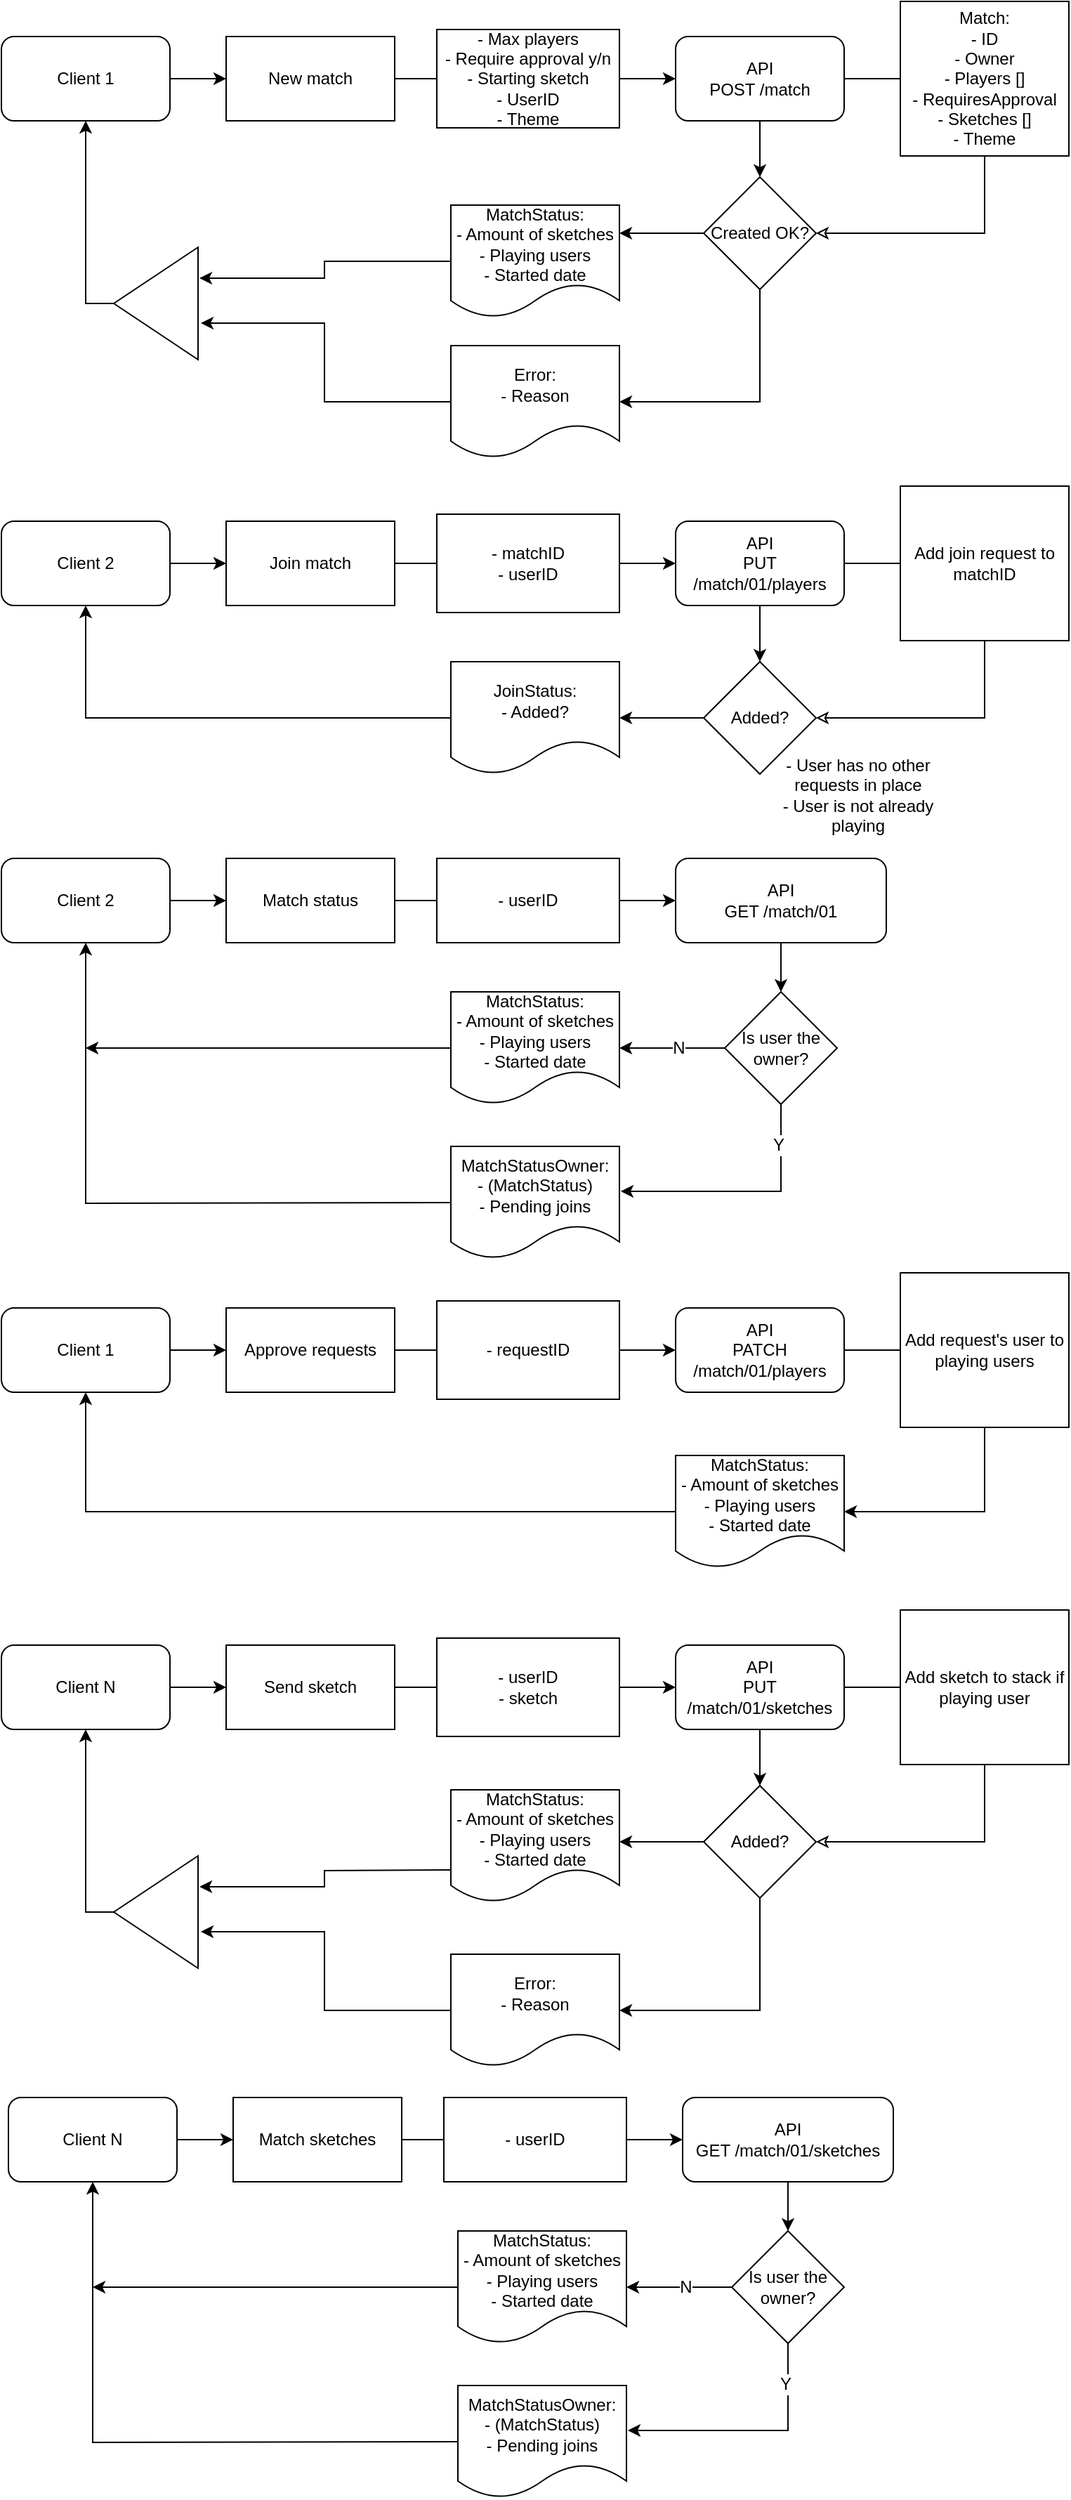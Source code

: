 <mxfile version="10.6.0" type="device"><diagram id="Wg35m0XFcVgBumcJ0pAf" name="Page-1"><mxGraphModel dx="918" dy="682" grid="1" gridSize="10" guides="1" tooltips="1" connect="1" arrows="1" fold="1" page="1" pageScale="1" pageWidth="850" pageHeight="1100" math="0" shadow="0"><root><mxCell id="0"/><mxCell id="1" parent="0"/><mxCell id="wpmWrGZYKBXb_5eLYAcZ-14" style="edgeStyle=orthogonalEdgeStyle;rounded=0;orthogonalLoop=1;jettySize=auto;html=1;exitX=1;exitY=0.5;exitDx=0;exitDy=0;entryX=0;entryY=0.5;entryDx=0;entryDy=0;endArrow=none;endFill=0;" edge="1" parent="1" source="wpmWrGZYKBXb_5eLYAcZ-1" target="wpmWrGZYKBXb_5eLYAcZ-2"><mxGeometry relative="1" as="geometry"/></mxCell><mxCell id="wpmWrGZYKBXb_5eLYAcZ-1" value="New match&lt;br&gt;" style="rounded=0;whiteSpace=wrap;html=1;" vertex="1" parent="1"><mxGeometry x="200" y="40" width="120" height="60" as="geometry"/></mxCell><mxCell id="wpmWrGZYKBXb_5eLYAcZ-11" style="edgeStyle=orthogonalEdgeStyle;rounded=0;orthogonalLoop=1;jettySize=auto;html=1;exitX=1;exitY=0.5;exitDx=0;exitDy=0;entryX=0;entryY=0.5;entryDx=0;entryDy=0;" edge="1" parent="1" source="wpmWrGZYKBXb_5eLYAcZ-2" target="wpmWrGZYKBXb_5eLYAcZ-10"><mxGeometry relative="1" as="geometry"/></mxCell><mxCell id="wpmWrGZYKBXb_5eLYAcZ-2" value="- Max players&lt;br&gt;- Require approval y/n&lt;br&gt;- Starting sketch&lt;br&gt;- UserID&lt;br&gt;- Theme&lt;br&gt;" style="rounded=0;whiteSpace=wrap;html=1;" vertex="1" parent="1"><mxGeometry x="350" y="35" width="130" height="70" as="geometry"/></mxCell><mxCell id="wpmWrGZYKBXb_5eLYAcZ-9" style="edgeStyle=orthogonalEdgeStyle;rounded=0;orthogonalLoop=1;jettySize=auto;html=1;exitX=1;exitY=0.5;exitDx=0;exitDy=0;entryX=0;entryY=0.5;entryDx=0;entryDy=0;" edge="1" parent="1" source="wpmWrGZYKBXb_5eLYAcZ-8" target="wpmWrGZYKBXb_5eLYAcZ-1"><mxGeometry relative="1" as="geometry"/></mxCell><mxCell id="wpmWrGZYKBXb_5eLYAcZ-8" value="Client 1&lt;br&gt;" style="rounded=1;whiteSpace=wrap;html=1;" vertex="1" parent="1"><mxGeometry x="40" y="40" width="120" height="60" as="geometry"/></mxCell><mxCell id="wpmWrGZYKBXb_5eLYAcZ-12" style="edgeStyle=orthogonalEdgeStyle;rounded=0;orthogonalLoop=1;jettySize=auto;html=1;exitX=0.5;exitY=1;exitDx=0;exitDy=0;entryX=0.5;entryY=0;entryDx=0;entryDy=0;" edge="1" parent="1" source="wpmWrGZYKBXb_5eLYAcZ-10" target="wpmWrGZYKBXb_5eLYAcZ-69"><mxGeometry relative="1" as="geometry"><mxPoint x="580" y="130" as="targetPoint"/></mxGeometry></mxCell><mxCell id="wpmWrGZYKBXb_5eLYAcZ-25" style="edgeStyle=orthogonalEdgeStyle;rounded=0;orthogonalLoop=1;jettySize=auto;html=1;exitX=1;exitY=0.5;exitDx=0;exitDy=0;entryX=0;entryY=0.5;entryDx=0;entryDy=0;endArrow=none;endFill=0;" edge="1" parent="1" source="wpmWrGZYKBXb_5eLYAcZ-10" target="wpmWrGZYKBXb_5eLYAcZ-24"><mxGeometry relative="1" as="geometry"/></mxCell><mxCell id="wpmWrGZYKBXb_5eLYAcZ-10" value="API&lt;br&gt;POST /match&lt;br&gt;" style="rounded=1;whiteSpace=wrap;html=1;" vertex="1" parent="1"><mxGeometry x="520" y="40" width="120" height="60" as="geometry"/></mxCell><mxCell id="wpmWrGZYKBXb_5eLYAcZ-26" style="edgeStyle=orthogonalEdgeStyle;rounded=0;orthogonalLoop=1;jettySize=auto;html=1;exitX=0.5;exitY=1;exitDx=0;exitDy=0;entryX=1;entryY=0.5;entryDx=0;entryDy=0;endArrow=classic;endFill=0;strokeWidth=1;" edge="1" parent="1" source="wpmWrGZYKBXb_5eLYAcZ-24" target="wpmWrGZYKBXb_5eLYAcZ-69"><mxGeometry relative="1" as="geometry"><mxPoint x="645" y="160" as="targetPoint"/></mxGeometry></mxCell><mxCell id="wpmWrGZYKBXb_5eLYAcZ-24" value="Match:&lt;br&gt;- ID&lt;br&gt;- Owner&lt;br&gt;- Players []&lt;br&gt;- RequiresApproval&lt;br&gt;- Sketches []&lt;br&gt;- Theme&lt;br&gt;" style="rounded=0;whiteSpace=wrap;html=1;" vertex="1" parent="1"><mxGeometry x="680" y="15" width="120" height="110" as="geometry"/></mxCell><mxCell id="wpmWrGZYKBXb_5eLYAcZ-71" style="edgeStyle=orthogonalEdgeStyle;rounded=0;orthogonalLoop=1;jettySize=auto;html=1;exitX=0;exitY=0.5;exitDx=0;exitDy=0;entryX=1;entryY=0.25;entryDx=0;entryDy=0;endArrow=classic;endFill=1;strokeWidth=1;" edge="1" parent="1" source="wpmWrGZYKBXb_5eLYAcZ-69" target="wpmWrGZYKBXb_5eLYAcZ-70"><mxGeometry relative="1" as="geometry"/></mxCell><mxCell id="wpmWrGZYKBXb_5eLYAcZ-74" style="edgeStyle=orthogonalEdgeStyle;rounded=0;orthogonalLoop=1;jettySize=auto;html=1;exitX=0.5;exitY=1;exitDx=0;exitDy=0;entryX=1;entryY=0.5;entryDx=0;entryDy=0;endArrow=classic;endFill=1;strokeWidth=1;" edge="1" parent="1" source="wpmWrGZYKBXb_5eLYAcZ-69" target="wpmWrGZYKBXb_5eLYAcZ-72"><mxGeometry relative="1" as="geometry"/></mxCell><mxCell id="wpmWrGZYKBXb_5eLYAcZ-69" value="Created OK?" style="rhombus;whiteSpace=wrap;html=1;" vertex="1" parent="1"><mxGeometry x="540" y="140" width="80" height="80" as="geometry"/></mxCell><mxCell id="wpmWrGZYKBXb_5eLYAcZ-76" style="edgeStyle=orthogonalEdgeStyle;rounded=0;orthogonalLoop=1;jettySize=auto;html=1;exitX=0;exitY=0.5;exitDx=0;exitDy=0;entryX=-0.017;entryY=0.275;entryDx=0;entryDy=0;entryPerimeter=0;endArrow=classic;endFill=1;strokeWidth=1;" edge="1" parent="1" source="wpmWrGZYKBXb_5eLYAcZ-70" target="wpmWrGZYKBXb_5eLYAcZ-75"><mxGeometry relative="1" as="geometry"/></mxCell><mxCell id="wpmWrGZYKBXb_5eLYAcZ-70" value="MatchStatus:&lt;br&gt;- Amount of sketches&lt;br&gt;- Playing users&lt;br&gt;- Started date&lt;br&gt;" style="shape=document;whiteSpace=wrap;html=1;boundedLbl=1;" vertex="1" parent="1"><mxGeometry x="360" y="160" width="120" height="80" as="geometry"/></mxCell><mxCell id="wpmWrGZYKBXb_5eLYAcZ-77" style="edgeStyle=orthogonalEdgeStyle;rounded=0;orthogonalLoop=1;jettySize=auto;html=1;exitX=0;exitY=0.5;exitDx=0;exitDy=0;entryX=-0.033;entryY=0.675;entryDx=0;entryDy=0;entryPerimeter=0;endArrow=classic;endFill=1;strokeWidth=1;" edge="1" parent="1" source="wpmWrGZYKBXb_5eLYAcZ-72" target="wpmWrGZYKBXb_5eLYAcZ-75"><mxGeometry relative="1" as="geometry"/></mxCell><mxCell id="wpmWrGZYKBXb_5eLYAcZ-72" value="Error:&lt;br&gt;- Reason&lt;br&gt;" style="shape=document;whiteSpace=wrap;html=1;boundedLbl=1;" vertex="1" parent="1"><mxGeometry x="360" y="260" width="120" height="80" as="geometry"/></mxCell><mxCell id="wpmWrGZYKBXb_5eLYAcZ-78" style="edgeStyle=orthogonalEdgeStyle;rounded=0;orthogonalLoop=1;jettySize=auto;html=1;exitX=0;exitY=0.5;exitDx=0;exitDy=0;entryX=0.5;entryY=1;entryDx=0;entryDy=0;endArrow=classic;endFill=1;strokeWidth=1;" edge="1" parent="1" source="wpmWrGZYKBXb_5eLYAcZ-75" target="wpmWrGZYKBXb_5eLYAcZ-8"><mxGeometry relative="1" as="geometry"/></mxCell><mxCell id="wpmWrGZYKBXb_5eLYAcZ-75" value="" style="triangle;whiteSpace=wrap;html=1;flipH=1;" vertex="1" parent="1"><mxGeometry x="120" y="190" width="60" height="80" as="geometry"/></mxCell><mxCell id="wpmWrGZYKBXb_5eLYAcZ-79" style="edgeStyle=orthogonalEdgeStyle;rounded=0;orthogonalLoop=1;jettySize=auto;html=1;exitX=1;exitY=0.5;exitDx=0;exitDy=0;entryX=0;entryY=0.5;entryDx=0;entryDy=0;endArrow=none;endFill=0;" edge="1" parent="1" source="wpmWrGZYKBXb_5eLYAcZ-80" target="wpmWrGZYKBXb_5eLYAcZ-82"><mxGeometry relative="1" as="geometry"/></mxCell><mxCell id="wpmWrGZYKBXb_5eLYAcZ-80" value="Join match" style="rounded=0;whiteSpace=wrap;html=1;" vertex="1" parent="1"><mxGeometry x="200" y="385" width="120" height="60" as="geometry"/></mxCell><mxCell id="wpmWrGZYKBXb_5eLYAcZ-81" style="edgeStyle=orthogonalEdgeStyle;rounded=0;orthogonalLoop=1;jettySize=auto;html=1;exitX=1;exitY=0.5;exitDx=0;exitDy=0;entryX=0;entryY=0.5;entryDx=0;entryDy=0;" edge="1" parent="1" source="wpmWrGZYKBXb_5eLYAcZ-82" target="wpmWrGZYKBXb_5eLYAcZ-87"><mxGeometry relative="1" as="geometry"/></mxCell><mxCell id="wpmWrGZYKBXb_5eLYAcZ-82" value="- matchID&lt;br&gt;- userID&lt;br&gt;" style="rounded=0;whiteSpace=wrap;html=1;" vertex="1" parent="1"><mxGeometry x="350" y="380" width="130" height="70" as="geometry"/></mxCell><mxCell id="wpmWrGZYKBXb_5eLYAcZ-83" style="edgeStyle=orthogonalEdgeStyle;rounded=0;orthogonalLoop=1;jettySize=auto;html=1;exitX=1;exitY=0.5;exitDx=0;exitDy=0;entryX=0;entryY=0.5;entryDx=0;entryDy=0;" edge="1" parent="1" source="wpmWrGZYKBXb_5eLYAcZ-84" target="wpmWrGZYKBXb_5eLYAcZ-80"><mxGeometry relative="1" as="geometry"/></mxCell><mxCell id="wpmWrGZYKBXb_5eLYAcZ-84" value="Client 2&lt;br&gt;" style="rounded=1;whiteSpace=wrap;html=1;" vertex="1" parent="1"><mxGeometry x="40" y="385" width="120" height="60" as="geometry"/></mxCell><mxCell id="wpmWrGZYKBXb_5eLYAcZ-85" style="edgeStyle=orthogonalEdgeStyle;rounded=0;orthogonalLoop=1;jettySize=auto;html=1;exitX=0.5;exitY=1;exitDx=0;exitDy=0;entryX=0.5;entryY=0;entryDx=0;entryDy=0;" edge="1" parent="1" source="wpmWrGZYKBXb_5eLYAcZ-87" target="wpmWrGZYKBXb_5eLYAcZ-92"><mxGeometry relative="1" as="geometry"><mxPoint x="580" y="475" as="targetPoint"/></mxGeometry></mxCell><mxCell id="wpmWrGZYKBXb_5eLYAcZ-86" style="edgeStyle=orthogonalEdgeStyle;rounded=0;orthogonalLoop=1;jettySize=auto;html=1;exitX=1;exitY=0.5;exitDx=0;exitDy=0;entryX=0;entryY=0.5;entryDx=0;entryDy=0;endArrow=none;endFill=0;" edge="1" parent="1" source="wpmWrGZYKBXb_5eLYAcZ-87" target="wpmWrGZYKBXb_5eLYAcZ-89"><mxGeometry relative="1" as="geometry"/></mxCell><mxCell id="wpmWrGZYKBXb_5eLYAcZ-87" value="API&lt;br&gt;PUT /match/01/players&lt;br&gt;" style="rounded=1;whiteSpace=wrap;html=1;" vertex="1" parent="1"><mxGeometry x="520" y="385" width="120" height="60" as="geometry"/></mxCell><mxCell id="wpmWrGZYKBXb_5eLYAcZ-88" style="edgeStyle=orthogonalEdgeStyle;rounded=0;orthogonalLoop=1;jettySize=auto;html=1;exitX=0.5;exitY=1;exitDx=0;exitDy=0;entryX=1;entryY=0.5;entryDx=0;entryDy=0;endArrow=classic;endFill=0;strokeWidth=1;" edge="1" parent="1" source="wpmWrGZYKBXb_5eLYAcZ-89" target="wpmWrGZYKBXb_5eLYAcZ-92"><mxGeometry relative="1" as="geometry"><mxPoint x="645" y="505" as="targetPoint"/></mxGeometry></mxCell><mxCell id="wpmWrGZYKBXb_5eLYAcZ-89" value="Add join request to matchID&lt;br&gt;" style="rounded=0;whiteSpace=wrap;html=1;" vertex="1" parent="1"><mxGeometry x="680" y="360" width="120" height="110" as="geometry"/></mxCell><mxCell id="wpmWrGZYKBXb_5eLYAcZ-90" style="edgeStyle=orthogonalEdgeStyle;rounded=0;orthogonalLoop=1;jettySize=auto;html=1;exitX=0;exitY=0.5;exitDx=0;exitDy=0;entryX=1;entryY=0.5;entryDx=0;entryDy=0;endArrow=classic;endFill=1;strokeWidth=1;" edge="1" parent="1" source="wpmWrGZYKBXb_5eLYAcZ-92" target="wpmWrGZYKBXb_5eLYAcZ-94"><mxGeometry relative="1" as="geometry"/></mxCell><mxCell id="wpmWrGZYKBXb_5eLYAcZ-92" value="Added?&lt;br&gt;" style="rhombus;whiteSpace=wrap;html=1;" vertex="1" parent="1"><mxGeometry x="540" y="485" width="80" height="80" as="geometry"/></mxCell><mxCell id="wpmWrGZYKBXb_5eLYAcZ-93" style="edgeStyle=orthogonalEdgeStyle;rounded=0;orthogonalLoop=1;jettySize=auto;html=1;exitX=0;exitY=0.5;exitDx=0;exitDy=0;entryX=0.5;entryY=1;entryDx=0;entryDy=0;endArrow=classic;endFill=1;strokeWidth=1;" edge="1" parent="1" source="wpmWrGZYKBXb_5eLYAcZ-94" target="wpmWrGZYKBXb_5eLYAcZ-84"><mxGeometry relative="1" as="geometry"><mxPoint x="181" y="557" as="targetPoint"/></mxGeometry></mxCell><mxCell id="wpmWrGZYKBXb_5eLYAcZ-94" value="JoinStatus:&lt;br&gt;- Added?&lt;br&gt;" style="shape=document;whiteSpace=wrap;html=1;boundedLbl=1;" vertex="1" parent="1"><mxGeometry x="360" y="485" width="120" height="80" as="geometry"/></mxCell><mxCell id="wpmWrGZYKBXb_5eLYAcZ-99" style="edgeStyle=orthogonalEdgeStyle;rounded=0;orthogonalLoop=1;jettySize=auto;html=1;exitX=1;exitY=0.5;exitDx=0;exitDy=0;entryX=0;entryY=0.5;entryDx=0;entryDy=0;endArrow=none;endFill=0;" edge="1" source="wpmWrGZYKBXb_5eLYAcZ-100" target="wpmWrGZYKBXb_5eLYAcZ-102" parent="1"><mxGeometry relative="1" as="geometry"/></mxCell><mxCell id="wpmWrGZYKBXb_5eLYAcZ-100" value="Match status" style="rounded=0;whiteSpace=wrap;html=1;" vertex="1" parent="1"><mxGeometry x="200" y="625" width="120" height="60" as="geometry"/></mxCell><mxCell id="wpmWrGZYKBXb_5eLYAcZ-101" style="edgeStyle=orthogonalEdgeStyle;rounded=0;orthogonalLoop=1;jettySize=auto;html=1;exitX=1;exitY=0.5;exitDx=0;exitDy=0;entryX=0;entryY=0.5;entryDx=0;entryDy=0;" edge="1" source="wpmWrGZYKBXb_5eLYAcZ-102" target="wpmWrGZYKBXb_5eLYAcZ-107" parent="1"><mxGeometry relative="1" as="geometry"/></mxCell><mxCell id="wpmWrGZYKBXb_5eLYAcZ-102" value="- userID&lt;br&gt;" style="rounded=0;whiteSpace=wrap;html=1;" vertex="1" parent="1"><mxGeometry x="350" y="625" width="130" height="60" as="geometry"/></mxCell><mxCell id="wpmWrGZYKBXb_5eLYAcZ-103" style="edgeStyle=orthogonalEdgeStyle;rounded=0;orthogonalLoop=1;jettySize=auto;html=1;exitX=1;exitY=0.5;exitDx=0;exitDy=0;entryX=0;entryY=0.5;entryDx=0;entryDy=0;" edge="1" source="wpmWrGZYKBXb_5eLYAcZ-104" target="wpmWrGZYKBXb_5eLYAcZ-100" parent="1"><mxGeometry relative="1" as="geometry"/></mxCell><mxCell id="wpmWrGZYKBXb_5eLYAcZ-104" value="Client 2&lt;br&gt;" style="rounded=1;whiteSpace=wrap;html=1;" vertex="1" parent="1"><mxGeometry x="40" y="625" width="120" height="60" as="geometry"/></mxCell><mxCell id="wpmWrGZYKBXb_5eLYAcZ-105" style="edgeStyle=orthogonalEdgeStyle;rounded=0;orthogonalLoop=1;jettySize=auto;html=1;exitX=0.5;exitY=1;exitDx=0;exitDy=0;entryX=0.5;entryY=0;entryDx=0;entryDy=0;" edge="1" source="wpmWrGZYKBXb_5eLYAcZ-107" target="wpmWrGZYKBXb_5eLYAcZ-112" parent="1"><mxGeometry relative="1" as="geometry"><mxPoint x="580" y="715" as="targetPoint"/></mxGeometry></mxCell><mxCell id="wpmWrGZYKBXb_5eLYAcZ-107" value="API&lt;br&gt;GET /match/01&lt;br&gt;" style="rounded=1;whiteSpace=wrap;html=1;" vertex="1" parent="1"><mxGeometry x="520" y="625" width="150" height="60" as="geometry"/></mxCell><mxCell id="wpmWrGZYKBXb_5eLYAcZ-111" style="edgeStyle=orthogonalEdgeStyle;rounded=0;orthogonalLoop=1;jettySize=auto;html=1;exitX=0.5;exitY=1;exitDx=0;exitDy=0;entryX=1.008;entryY=0.4;entryDx=0;entryDy=0;endArrow=classic;endFill=1;strokeWidth=1;entryPerimeter=0;" edge="1" source="wpmWrGZYKBXb_5eLYAcZ-112" target="wpmWrGZYKBXb_5eLYAcZ-198" parent="1"><mxGeometry relative="1" as="geometry"><mxPoint x="480" y="870" as="targetPoint"/></mxGeometry></mxCell><mxCell id="wpmWrGZYKBXb_5eLYAcZ-124" value="Y&lt;br&gt;" style="text;html=1;resizable=0;points=[];align=center;verticalAlign=middle;labelBackgroundColor=#ffffff;" vertex="1" connectable="0" parent="wpmWrGZYKBXb_5eLYAcZ-111"><mxGeometry x="-0.295" y="2" relative="1" as="geometry"><mxPoint x="-2" y="-35" as="offset"/></mxGeometry></mxCell><mxCell id="wpmWrGZYKBXb_5eLYAcZ-121" style="edgeStyle=orthogonalEdgeStyle;rounded=0;orthogonalLoop=1;jettySize=auto;html=1;exitX=0;exitY=0.5;exitDx=0;exitDy=0;entryX=1;entryY=0.5;entryDx=0;entryDy=0;endArrow=classic;endFill=1;strokeWidth=1;" edge="1" parent="1" source="wpmWrGZYKBXb_5eLYAcZ-112" target="wpmWrGZYKBXb_5eLYAcZ-122"><mxGeometry relative="1" as="geometry"><mxPoint x="495" y="765" as="targetPoint"/></mxGeometry></mxCell><mxCell id="wpmWrGZYKBXb_5eLYAcZ-123" value="N&lt;br&gt;" style="text;html=1;resizable=0;points=[];align=center;verticalAlign=middle;labelBackgroundColor=#ffffff;" vertex="1" connectable="0" parent="wpmWrGZYKBXb_5eLYAcZ-121"><mxGeometry x="-0.111" relative="1" as="geometry"><mxPoint as="offset"/></mxGeometry></mxCell><mxCell id="wpmWrGZYKBXb_5eLYAcZ-112" value="Is user the owner?" style="rhombus;whiteSpace=wrap;html=1;" vertex="1" parent="1"><mxGeometry x="555" y="720" width="80" height="80" as="geometry"/></mxCell><mxCell id="wpmWrGZYKBXb_5eLYAcZ-115" style="edgeStyle=orthogonalEdgeStyle;rounded=0;orthogonalLoop=1;jettySize=auto;html=1;exitX=0;exitY=0.5;exitDx=0;exitDy=0;entryX=0.5;entryY=1;entryDx=0;entryDy=0;endArrow=classic;endFill=1;strokeWidth=1;" edge="1" target="wpmWrGZYKBXb_5eLYAcZ-104" parent="1"><mxGeometry relative="1" as="geometry"><mxPoint x="360" y="870" as="sourcePoint"/><mxPoint x="182" y="829" as="targetPoint"/></mxGeometry></mxCell><mxCell id="wpmWrGZYKBXb_5eLYAcZ-131" style="edgeStyle=orthogonalEdgeStyle;rounded=0;orthogonalLoop=1;jettySize=auto;html=1;exitX=0;exitY=0.5;exitDx=0;exitDy=0;endArrow=classic;endFill=1;strokeWidth=1;" edge="1" parent="1" source="wpmWrGZYKBXb_5eLYAcZ-122"><mxGeometry relative="1" as="geometry"><mxPoint x="100" y="760" as="targetPoint"/></mxGeometry></mxCell><mxCell id="wpmWrGZYKBXb_5eLYAcZ-122" value="MatchStatus:&lt;br&gt;- Amount of sketches&lt;br&gt;- Playing users&lt;br&gt;- Started date&lt;br&gt;" style="shape=document;whiteSpace=wrap;html=1;boundedLbl=1;" vertex="1" parent="1"><mxGeometry x="360" y="720" width="120" height="80" as="geometry"/></mxCell><mxCell id="wpmWrGZYKBXb_5eLYAcZ-152" style="edgeStyle=orthogonalEdgeStyle;rounded=0;orthogonalLoop=1;jettySize=auto;html=1;exitX=1;exitY=0.5;exitDx=0;exitDy=0;entryX=0;entryY=0.5;entryDx=0;entryDy=0;endArrow=none;endFill=0;" edge="1" source="wpmWrGZYKBXb_5eLYAcZ-153" target="wpmWrGZYKBXb_5eLYAcZ-155" parent="1"><mxGeometry relative="1" as="geometry"/></mxCell><mxCell id="wpmWrGZYKBXb_5eLYAcZ-153" value="Approve requests" style="rounded=0;whiteSpace=wrap;html=1;" vertex="1" parent="1"><mxGeometry x="200" y="945" width="120" height="60" as="geometry"/></mxCell><mxCell id="wpmWrGZYKBXb_5eLYAcZ-154" style="edgeStyle=orthogonalEdgeStyle;rounded=0;orthogonalLoop=1;jettySize=auto;html=1;exitX=1;exitY=0.5;exitDx=0;exitDy=0;entryX=0;entryY=0.5;entryDx=0;entryDy=0;" edge="1" source="wpmWrGZYKBXb_5eLYAcZ-155" target="wpmWrGZYKBXb_5eLYAcZ-160" parent="1"><mxGeometry relative="1" as="geometry"/></mxCell><mxCell id="wpmWrGZYKBXb_5eLYAcZ-155" value="- requestID&lt;br&gt;" style="rounded=0;whiteSpace=wrap;html=1;" vertex="1" parent="1"><mxGeometry x="350" y="940" width="130" height="70" as="geometry"/></mxCell><mxCell id="wpmWrGZYKBXb_5eLYAcZ-156" style="edgeStyle=orthogonalEdgeStyle;rounded=0;orthogonalLoop=1;jettySize=auto;html=1;exitX=1;exitY=0.5;exitDx=0;exitDy=0;entryX=0;entryY=0.5;entryDx=0;entryDy=0;" edge="1" source="wpmWrGZYKBXb_5eLYAcZ-157" target="wpmWrGZYKBXb_5eLYAcZ-153" parent="1"><mxGeometry relative="1" as="geometry"/></mxCell><mxCell id="wpmWrGZYKBXb_5eLYAcZ-157" value="Client 1&lt;br&gt;" style="rounded=1;whiteSpace=wrap;html=1;" vertex="1" parent="1"><mxGeometry x="40" y="945" width="120" height="60" as="geometry"/></mxCell><mxCell id="wpmWrGZYKBXb_5eLYAcZ-159" style="edgeStyle=orthogonalEdgeStyle;rounded=0;orthogonalLoop=1;jettySize=auto;html=1;exitX=1;exitY=0.5;exitDx=0;exitDy=0;entryX=0;entryY=0.5;entryDx=0;entryDy=0;endArrow=none;endFill=0;" edge="1" source="wpmWrGZYKBXb_5eLYAcZ-160" target="wpmWrGZYKBXb_5eLYAcZ-162" parent="1"><mxGeometry relative="1" as="geometry"/></mxCell><mxCell id="wpmWrGZYKBXb_5eLYAcZ-160" value="API&lt;br&gt;PATCH /match/01/players&lt;br&gt;" style="rounded=1;whiteSpace=wrap;html=1;" vertex="1" parent="1"><mxGeometry x="520" y="945" width="120" height="60" as="geometry"/></mxCell><mxCell id="wpmWrGZYKBXb_5eLYAcZ-174" style="edgeStyle=orthogonalEdgeStyle;rounded=0;orthogonalLoop=1;jettySize=auto;html=1;exitX=0.5;exitY=1;exitDx=0;exitDy=0;entryX=1;entryY=0.5;entryDx=0;entryDy=0;endArrow=classic;endFill=1;strokeWidth=1;" edge="1" parent="1" source="wpmWrGZYKBXb_5eLYAcZ-162" target="wpmWrGZYKBXb_5eLYAcZ-173"><mxGeometry relative="1" as="geometry"/></mxCell><mxCell id="wpmWrGZYKBXb_5eLYAcZ-162" value="Add request's user to playing users&lt;br&gt;" style="rounded=0;whiteSpace=wrap;html=1;" vertex="1" parent="1"><mxGeometry x="680" y="920" width="120" height="110" as="geometry"/></mxCell><mxCell id="wpmWrGZYKBXb_5eLYAcZ-175" style="edgeStyle=orthogonalEdgeStyle;rounded=0;orthogonalLoop=1;jettySize=auto;html=1;exitX=0;exitY=0.5;exitDx=0;exitDy=0;entryX=0.5;entryY=1;entryDx=0;entryDy=0;endArrow=classic;endFill=1;strokeWidth=1;" edge="1" parent="1" source="wpmWrGZYKBXb_5eLYAcZ-173" target="wpmWrGZYKBXb_5eLYAcZ-157"><mxGeometry relative="1" as="geometry"/></mxCell><mxCell id="wpmWrGZYKBXb_5eLYAcZ-173" value="MatchStatus:&lt;br&gt;- Amount of sketches&lt;br&gt;- Playing users&lt;br&gt;- Started date&lt;br&gt;" style="shape=document;whiteSpace=wrap;html=1;boundedLbl=1;" vertex="1" parent="1"><mxGeometry x="520" y="1050" width="120" height="80" as="geometry"/></mxCell><mxCell id="wpmWrGZYKBXb_5eLYAcZ-176" style="edgeStyle=orthogonalEdgeStyle;rounded=0;orthogonalLoop=1;jettySize=auto;html=1;exitX=1;exitY=0.5;exitDx=0;exitDy=0;entryX=0;entryY=0.5;entryDx=0;entryDy=0;endArrow=none;endFill=0;" edge="1" source="wpmWrGZYKBXb_5eLYAcZ-177" target="wpmWrGZYKBXb_5eLYAcZ-179" parent="1"><mxGeometry relative="1" as="geometry"/></mxCell><mxCell id="wpmWrGZYKBXb_5eLYAcZ-177" value="Send sketch" style="rounded=0;whiteSpace=wrap;html=1;" vertex="1" parent="1"><mxGeometry x="200" y="1185" width="120" height="60" as="geometry"/></mxCell><mxCell id="wpmWrGZYKBXb_5eLYAcZ-178" style="edgeStyle=orthogonalEdgeStyle;rounded=0;orthogonalLoop=1;jettySize=auto;html=1;exitX=1;exitY=0.5;exitDx=0;exitDy=0;entryX=0;entryY=0.5;entryDx=0;entryDy=0;" edge="1" source="wpmWrGZYKBXb_5eLYAcZ-179" target="wpmWrGZYKBXb_5eLYAcZ-184" parent="1"><mxGeometry relative="1" as="geometry"/></mxCell><mxCell id="wpmWrGZYKBXb_5eLYAcZ-179" value="- userID&lt;br&gt;- sketch&lt;br&gt;" style="rounded=0;whiteSpace=wrap;html=1;" vertex="1" parent="1"><mxGeometry x="350" y="1180" width="130" height="70" as="geometry"/></mxCell><mxCell id="wpmWrGZYKBXb_5eLYAcZ-180" style="edgeStyle=orthogonalEdgeStyle;rounded=0;orthogonalLoop=1;jettySize=auto;html=1;exitX=1;exitY=0.5;exitDx=0;exitDy=0;entryX=0;entryY=0.5;entryDx=0;entryDy=0;" edge="1" source="wpmWrGZYKBXb_5eLYAcZ-181" target="wpmWrGZYKBXb_5eLYAcZ-177" parent="1"><mxGeometry relative="1" as="geometry"/></mxCell><mxCell id="wpmWrGZYKBXb_5eLYAcZ-181" value="Client N&lt;br&gt;" style="rounded=1;whiteSpace=wrap;html=1;" vertex="1" parent="1"><mxGeometry x="40" y="1185" width="120" height="60" as="geometry"/></mxCell><mxCell id="wpmWrGZYKBXb_5eLYAcZ-182" style="edgeStyle=orthogonalEdgeStyle;rounded=0;orthogonalLoop=1;jettySize=auto;html=1;exitX=0.5;exitY=1;exitDx=0;exitDy=0;entryX=0.5;entryY=0;entryDx=0;entryDy=0;" edge="1" source="wpmWrGZYKBXb_5eLYAcZ-184" target="wpmWrGZYKBXb_5eLYAcZ-189" parent="1"><mxGeometry relative="1" as="geometry"><mxPoint x="580" y="1275" as="targetPoint"/></mxGeometry></mxCell><mxCell id="wpmWrGZYKBXb_5eLYAcZ-183" style="edgeStyle=orthogonalEdgeStyle;rounded=0;orthogonalLoop=1;jettySize=auto;html=1;exitX=1;exitY=0.5;exitDx=0;exitDy=0;entryX=0;entryY=0.5;entryDx=0;entryDy=0;endArrow=none;endFill=0;" edge="1" source="wpmWrGZYKBXb_5eLYAcZ-184" target="wpmWrGZYKBXb_5eLYAcZ-186" parent="1"><mxGeometry relative="1" as="geometry"/></mxCell><mxCell id="wpmWrGZYKBXb_5eLYAcZ-184" value="API&lt;br&gt;PUT /match/01/sketches&lt;br&gt;" style="rounded=1;whiteSpace=wrap;html=1;" vertex="1" parent="1"><mxGeometry x="520" y="1185" width="120" height="60" as="geometry"/></mxCell><mxCell id="wpmWrGZYKBXb_5eLYAcZ-185" style="edgeStyle=orthogonalEdgeStyle;rounded=0;orthogonalLoop=1;jettySize=auto;html=1;exitX=0.5;exitY=1;exitDx=0;exitDy=0;entryX=1;entryY=0.5;entryDx=0;entryDy=0;endArrow=classic;endFill=0;strokeWidth=1;" edge="1" source="wpmWrGZYKBXb_5eLYAcZ-186" target="wpmWrGZYKBXb_5eLYAcZ-189" parent="1"><mxGeometry relative="1" as="geometry"><mxPoint x="645" y="1305" as="targetPoint"/></mxGeometry></mxCell><mxCell id="wpmWrGZYKBXb_5eLYAcZ-186" value="Add sketch to stack if playing user&lt;br&gt;" style="rounded=0;whiteSpace=wrap;html=1;" vertex="1" parent="1"><mxGeometry x="680" y="1160" width="120" height="110" as="geometry"/></mxCell><mxCell id="wpmWrGZYKBXb_5eLYAcZ-187" style="edgeStyle=orthogonalEdgeStyle;rounded=0;orthogonalLoop=1;jettySize=auto;html=1;exitX=0;exitY=0.5;exitDx=0;exitDy=0;entryX=1;entryY=0.25;entryDx=0;entryDy=0;endArrow=classic;endFill=1;strokeWidth=1;" edge="1" source="wpmWrGZYKBXb_5eLYAcZ-189" parent="1"><mxGeometry relative="1" as="geometry"><mxPoint x="480" y="1325" as="targetPoint"/></mxGeometry></mxCell><mxCell id="wpmWrGZYKBXb_5eLYAcZ-188" style="edgeStyle=orthogonalEdgeStyle;rounded=0;orthogonalLoop=1;jettySize=auto;html=1;exitX=0.5;exitY=1;exitDx=0;exitDy=0;entryX=1;entryY=0.5;entryDx=0;entryDy=0;endArrow=classic;endFill=1;strokeWidth=1;" edge="1" source="wpmWrGZYKBXb_5eLYAcZ-189" target="wpmWrGZYKBXb_5eLYAcZ-193" parent="1"><mxGeometry relative="1" as="geometry"/></mxCell><mxCell id="wpmWrGZYKBXb_5eLYAcZ-189" value="Added?" style="rhombus;whiteSpace=wrap;html=1;" vertex="1" parent="1"><mxGeometry x="540" y="1285" width="80" height="80" as="geometry"/></mxCell><mxCell id="wpmWrGZYKBXb_5eLYAcZ-190" style="edgeStyle=orthogonalEdgeStyle;rounded=0;orthogonalLoop=1;jettySize=auto;html=1;exitX=0;exitY=0.5;exitDx=0;exitDy=0;entryX=-0.017;entryY=0.275;entryDx=0;entryDy=0;entryPerimeter=0;endArrow=classic;endFill=1;strokeWidth=1;" edge="1" target="wpmWrGZYKBXb_5eLYAcZ-195" parent="1"><mxGeometry relative="1" as="geometry"><mxPoint x="360" y="1345" as="sourcePoint"/></mxGeometry></mxCell><mxCell id="wpmWrGZYKBXb_5eLYAcZ-192" style="edgeStyle=orthogonalEdgeStyle;rounded=0;orthogonalLoop=1;jettySize=auto;html=1;exitX=0;exitY=0.5;exitDx=0;exitDy=0;entryX=-0.033;entryY=0.675;entryDx=0;entryDy=0;entryPerimeter=0;endArrow=classic;endFill=1;strokeWidth=1;" edge="1" source="wpmWrGZYKBXb_5eLYAcZ-193" target="wpmWrGZYKBXb_5eLYAcZ-195" parent="1"><mxGeometry relative="1" as="geometry"/></mxCell><mxCell id="wpmWrGZYKBXb_5eLYAcZ-193" value="Error:&lt;br&gt;- Reason&lt;br&gt;" style="shape=document;whiteSpace=wrap;html=1;boundedLbl=1;" vertex="1" parent="1"><mxGeometry x="360" y="1405" width="120" height="80" as="geometry"/></mxCell><mxCell id="wpmWrGZYKBXb_5eLYAcZ-194" style="edgeStyle=orthogonalEdgeStyle;rounded=0;orthogonalLoop=1;jettySize=auto;html=1;exitX=0;exitY=0.5;exitDx=0;exitDy=0;entryX=0.5;entryY=1;entryDx=0;entryDy=0;endArrow=classic;endFill=1;strokeWidth=1;" edge="1" source="wpmWrGZYKBXb_5eLYAcZ-195" target="wpmWrGZYKBXb_5eLYAcZ-181" parent="1"><mxGeometry relative="1" as="geometry"/></mxCell><mxCell id="wpmWrGZYKBXb_5eLYAcZ-195" value="" style="triangle;whiteSpace=wrap;html=1;flipH=1;" vertex="1" parent="1"><mxGeometry x="120" y="1335" width="60" height="80" as="geometry"/></mxCell><mxCell id="wpmWrGZYKBXb_5eLYAcZ-196" value="MatchStatus:&lt;br&gt;- Amount of sketches&lt;br&gt;- Playing users&lt;br&gt;- Started date&lt;br&gt;" style="shape=document;whiteSpace=wrap;html=1;boundedLbl=1;" vertex="1" parent="1"><mxGeometry x="360" y="1288" width="120" height="80" as="geometry"/></mxCell><mxCell id="wpmWrGZYKBXb_5eLYAcZ-197" value="- User has no other requests in place&lt;br&gt;- User is not already playing&lt;br&gt;" style="text;html=1;strokeColor=none;fillColor=none;align=center;verticalAlign=middle;whiteSpace=wrap;rounded=0;" vertex="1" parent="1"><mxGeometry x="580" y="540" width="140" height="80" as="geometry"/></mxCell><mxCell id="wpmWrGZYKBXb_5eLYAcZ-198" value="MatchStatusOwner:&lt;br&gt;- (MatchStatus)&lt;br&gt;- Pending joins&lt;br&gt;" style="shape=document;whiteSpace=wrap;html=1;boundedLbl=1;" vertex="1" parent="1"><mxGeometry x="360" y="830" width="120" height="80" as="geometry"/></mxCell><mxCell id="wpmWrGZYKBXb_5eLYAcZ-199" style="edgeStyle=orthogonalEdgeStyle;rounded=0;orthogonalLoop=1;jettySize=auto;html=1;exitX=1;exitY=0.5;exitDx=0;exitDy=0;entryX=0;entryY=0.5;entryDx=0;entryDy=0;endArrow=none;endFill=0;" edge="1" parent="1" source="wpmWrGZYKBXb_5eLYAcZ-200" target="wpmWrGZYKBXb_5eLYAcZ-202"><mxGeometry relative="1" as="geometry"/></mxCell><mxCell id="wpmWrGZYKBXb_5eLYAcZ-200" value="Match sketches" style="rounded=0;whiteSpace=wrap;html=1;" vertex="1" parent="1"><mxGeometry x="205" y="1507" width="120" height="60" as="geometry"/></mxCell><mxCell id="wpmWrGZYKBXb_5eLYAcZ-201" style="edgeStyle=orthogonalEdgeStyle;rounded=0;orthogonalLoop=1;jettySize=auto;html=1;exitX=1;exitY=0.5;exitDx=0;exitDy=0;entryX=0;entryY=0.5;entryDx=0;entryDy=0;" edge="1" parent="1" source="wpmWrGZYKBXb_5eLYAcZ-202" target="wpmWrGZYKBXb_5eLYAcZ-206"><mxGeometry relative="1" as="geometry"/></mxCell><mxCell id="wpmWrGZYKBXb_5eLYAcZ-202" value="- userID&lt;br&gt;" style="rounded=0;whiteSpace=wrap;html=1;" vertex="1" parent="1"><mxGeometry x="355" y="1507" width="130" height="60" as="geometry"/></mxCell><mxCell id="wpmWrGZYKBXb_5eLYAcZ-203" style="edgeStyle=orthogonalEdgeStyle;rounded=0;orthogonalLoop=1;jettySize=auto;html=1;exitX=1;exitY=0.5;exitDx=0;exitDy=0;entryX=0;entryY=0.5;entryDx=0;entryDy=0;" edge="1" parent="1" source="wpmWrGZYKBXb_5eLYAcZ-204" target="wpmWrGZYKBXb_5eLYAcZ-200"><mxGeometry relative="1" as="geometry"/></mxCell><mxCell id="wpmWrGZYKBXb_5eLYAcZ-204" value="Client N&lt;br&gt;" style="rounded=1;whiteSpace=wrap;html=1;" vertex="1" parent="1"><mxGeometry x="45" y="1507" width="120" height="60" as="geometry"/></mxCell><mxCell id="wpmWrGZYKBXb_5eLYAcZ-205" style="edgeStyle=orthogonalEdgeStyle;rounded=0;orthogonalLoop=1;jettySize=auto;html=1;exitX=0.5;exitY=1;exitDx=0;exitDy=0;entryX=0.5;entryY=0;entryDx=0;entryDy=0;" edge="1" parent="1" source="wpmWrGZYKBXb_5eLYAcZ-206" target="wpmWrGZYKBXb_5eLYAcZ-211"><mxGeometry relative="1" as="geometry"><mxPoint x="585" y="1597" as="targetPoint"/></mxGeometry></mxCell><mxCell id="wpmWrGZYKBXb_5eLYAcZ-206" value="API&lt;br&gt;GET /match/01/sketches&lt;br&gt;" style="rounded=1;whiteSpace=wrap;html=1;" vertex="1" parent="1"><mxGeometry x="525" y="1507" width="150" height="60" as="geometry"/></mxCell><mxCell id="wpmWrGZYKBXb_5eLYAcZ-207" style="edgeStyle=orthogonalEdgeStyle;rounded=0;orthogonalLoop=1;jettySize=auto;html=1;exitX=0.5;exitY=1;exitDx=0;exitDy=0;entryX=1.008;entryY=0.4;entryDx=0;entryDy=0;endArrow=classic;endFill=1;strokeWidth=1;entryPerimeter=0;" edge="1" parent="1" source="wpmWrGZYKBXb_5eLYAcZ-211" target="wpmWrGZYKBXb_5eLYAcZ-215"><mxGeometry relative="1" as="geometry"><mxPoint x="485" y="1752" as="targetPoint"/></mxGeometry></mxCell><mxCell id="wpmWrGZYKBXb_5eLYAcZ-208" value="Y&lt;br&gt;" style="text;html=1;resizable=0;points=[];align=center;verticalAlign=middle;labelBackgroundColor=#ffffff;" vertex="1" connectable="0" parent="wpmWrGZYKBXb_5eLYAcZ-207"><mxGeometry x="-0.295" y="2" relative="1" as="geometry"><mxPoint x="-2" y="-35" as="offset"/></mxGeometry></mxCell><mxCell id="wpmWrGZYKBXb_5eLYAcZ-209" style="edgeStyle=orthogonalEdgeStyle;rounded=0;orthogonalLoop=1;jettySize=auto;html=1;exitX=0;exitY=0.5;exitDx=0;exitDy=0;entryX=1;entryY=0.5;entryDx=0;entryDy=0;endArrow=classic;endFill=1;strokeWidth=1;" edge="1" parent="1" source="wpmWrGZYKBXb_5eLYAcZ-211" target="wpmWrGZYKBXb_5eLYAcZ-214"><mxGeometry relative="1" as="geometry"><mxPoint x="500" y="1647" as="targetPoint"/></mxGeometry></mxCell><mxCell id="wpmWrGZYKBXb_5eLYAcZ-210" value="N&lt;br&gt;" style="text;html=1;resizable=0;points=[];align=center;verticalAlign=middle;labelBackgroundColor=#ffffff;" vertex="1" connectable="0" parent="wpmWrGZYKBXb_5eLYAcZ-209"><mxGeometry x="-0.111" relative="1" as="geometry"><mxPoint as="offset"/></mxGeometry></mxCell><mxCell id="wpmWrGZYKBXb_5eLYAcZ-211" value="Is user the owner?" style="rhombus;whiteSpace=wrap;html=1;" vertex="1" parent="1"><mxGeometry x="560" y="1602" width="80" height="80" as="geometry"/></mxCell><mxCell id="wpmWrGZYKBXb_5eLYAcZ-212" style="edgeStyle=orthogonalEdgeStyle;rounded=0;orthogonalLoop=1;jettySize=auto;html=1;exitX=0;exitY=0.5;exitDx=0;exitDy=0;entryX=0.5;entryY=1;entryDx=0;entryDy=0;endArrow=classic;endFill=1;strokeWidth=1;" edge="1" parent="1" target="wpmWrGZYKBXb_5eLYAcZ-204"><mxGeometry relative="1" as="geometry"><mxPoint x="365" y="1752" as="sourcePoint"/><mxPoint x="187" y="1711" as="targetPoint"/></mxGeometry></mxCell><mxCell id="wpmWrGZYKBXb_5eLYAcZ-213" style="edgeStyle=orthogonalEdgeStyle;rounded=0;orthogonalLoop=1;jettySize=auto;html=1;exitX=0;exitY=0.5;exitDx=0;exitDy=0;endArrow=classic;endFill=1;strokeWidth=1;" edge="1" parent="1" source="wpmWrGZYKBXb_5eLYAcZ-214"><mxGeometry relative="1" as="geometry"><mxPoint x="105" y="1642" as="targetPoint"/></mxGeometry></mxCell><mxCell id="wpmWrGZYKBXb_5eLYAcZ-214" value="MatchStatus:&lt;br&gt;- Amount of sketches&lt;br&gt;- Playing users&lt;br&gt;- Started date&lt;br&gt;" style="shape=document;whiteSpace=wrap;html=1;boundedLbl=1;" vertex="1" parent="1"><mxGeometry x="365" y="1602" width="120" height="80" as="geometry"/></mxCell><mxCell id="wpmWrGZYKBXb_5eLYAcZ-215" value="MatchStatusOwner:&lt;br&gt;- (MatchStatus)&lt;br&gt;- Pending joins&lt;br&gt;" style="shape=document;whiteSpace=wrap;html=1;boundedLbl=1;" vertex="1" parent="1"><mxGeometry x="365" y="1712" width="120" height="80" as="geometry"/></mxCell></root></mxGraphModel></diagram></mxfile>